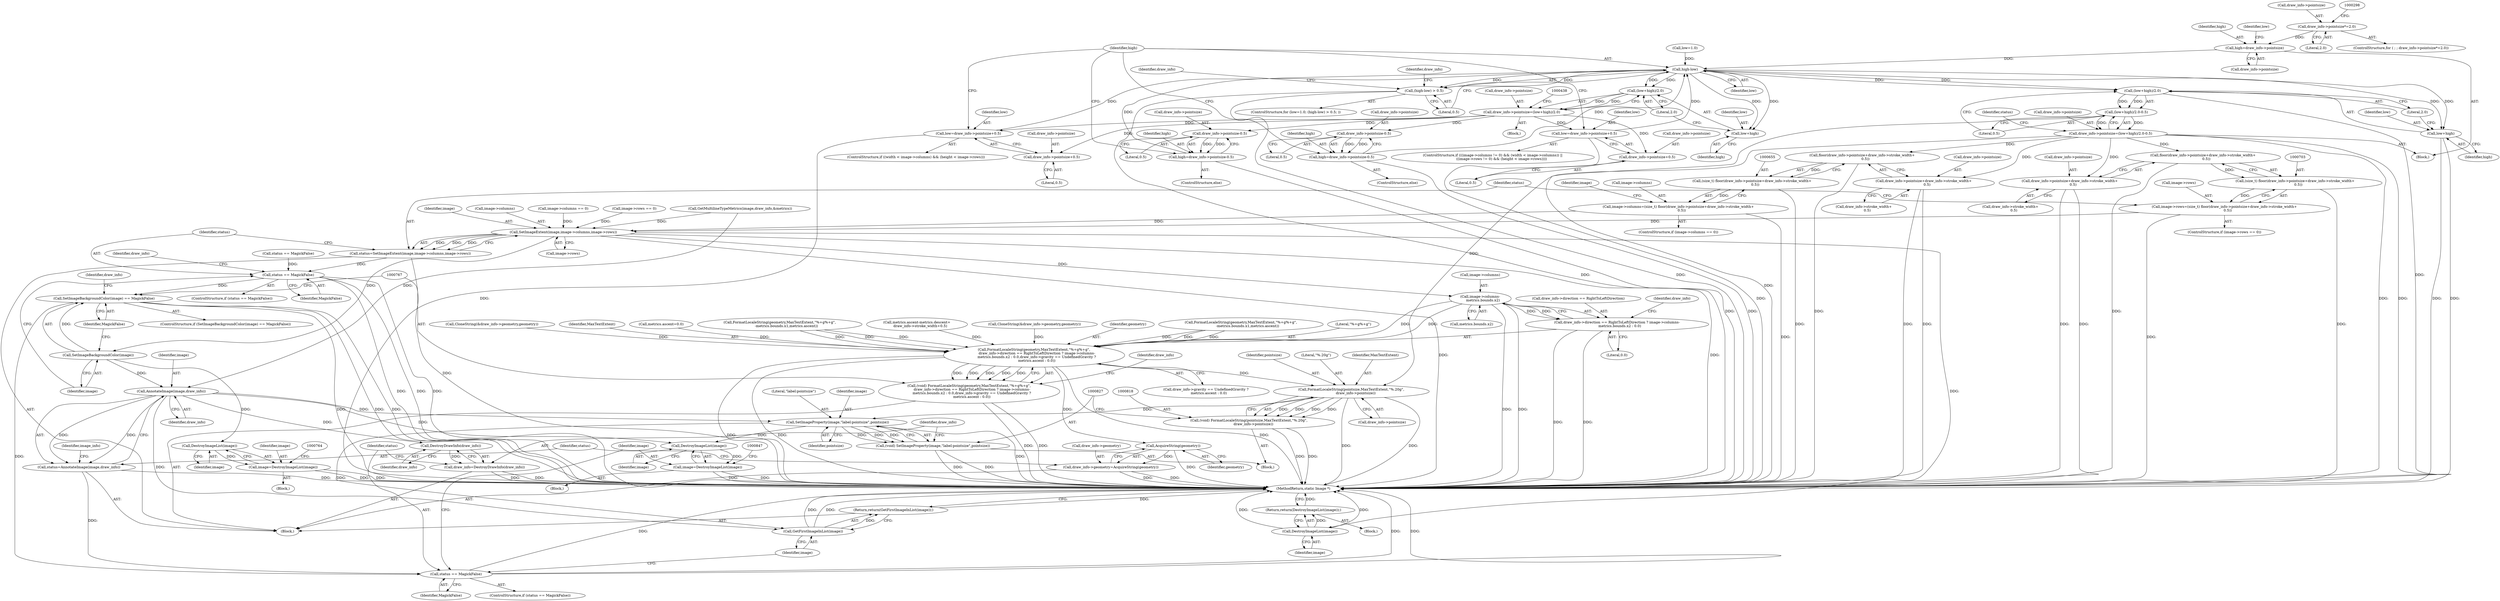 digraph "0_ImageMagick_aeff00de228bc5a158c2a975ab47845d8a1db456_0@pointer" {
"1000413" [label="(Call,high=draw_info->pointsize)"];
"1000291" [label="(Call,draw_info->pointsize*=2.0)"];
"1000423" [label="(Call,high-low)"];
"1000422" [label="(Call,(high-low) > 0.5)"];
"1000432" [label="(Call,(low+high)/2.0)"];
"1000428" [label="(Call,draw_info->pointsize=(low+high)/2.0)"];
"1000526" [label="(Call,low=draw_info->pointsize+0.5)"];
"1000528" [label="(Call,draw_info->pointsize+0.5)"];
"1000536" [label="(Call,draw_info->pointsize-0.5)"];
"1000534" [label="(Call,high=draw_info->pointsize-0.5)"];
"1000566" [label="(Call,low=draw_info->pointsize+0.5)"];
"1000568" [label="(Call,draw_info->pointsize+0.5)"];
"1000576" [label="(Call,draw_info->pointsize-0.5)"];
"1000574" [label="(Call,high=draw_info->pointsize-0.5)"];
"1000433" [label="(Call,low+high)"];
"1000586" [label="(Call,(low+high)/2.0)"];
"1000585" [label="(Call,(low+high)/2.0-0.5)"];
"1000581" [label="(Call,draw_info->pointsize=(low+high)/2.0-0.5)"];
"1000656" [label="(Call,floor(draw_info->pointsize+draw_info->stroke_width+\n      0.5))"];
"1000654" [label="(Call,(size_t) floor(draw_info->pointsize+draw_info->stroke_width+\n      0.5))"];
"1000650" [label="(Call,image->columns=(size_t) floor(draw_info->pointsize+draw_info->stroke_width+\n      0.5))"];
"1000716" [label="(Call,SetImageExtent(image,image->columns,image->rows))"];
"1000714" [label="(Call,status=SetImageExtent(image,image->columns,image->rows))"];
"1000725" [label="(Call,status == MagickFalse)"];
"1000743" [label="(Call,SetImageBackgroundColor(image) == MagickFalse)"];
"1000837" [label="(Call,status == MagickFalse)"];
"1000740" [label="(Call,DestroyImageList(image))"];
"1000739" [label="(Return,return(DestroyImageList(image));)"];
"1000744" [label="(Call,SetImageBackgroundColor(image))"];
"1000760" [label="(Call,DestroyImageList(image))"];
"1000758" [label="(Call,image=DestroyImageList(image))"];
"1000806" [label="(Call,AnnotateImage(image,draw_info))"];
"1000804" [label="(Call,status=AnnotateImage(image,draw_info))"];
"1000828" [label="(Call,SetImageProperty(image,\"label:pointsize\",pointsize))"];
"1000826" [label="(Call,(void) SetImageProperty(image,\"label:pointsize\",pointsize))"];
"1000843" [label="(Call,DestroyImageList(image))"];
"1000841" [label="(Call,image=DestroyImageList(image))"];
"1000850" [label="(Call,GetFirstImageInList(image))"];
"1000849" [label="(Return,return(GetFirstImageInList(image));)"];
"1000834" [label="(Call,DestroyDrawInfo(draw_info))"];
"1000832" [label="(Call,draw_info=DestroyDrawInfo(draw_info))"];
"1000778" [label="(Call,image->columns-\n     metrics.bounds.x2)"];
"1000768" [label="(Call,FormatLocaleString(geometry,MaxTextExtent,\"%+g%+g\",\n     draw_info->direction == RightToLeftDirection ? image->columns-\n     metrics.bounds.x2 : 0.0,draw_info->gravity == UndefinedGravity ?\n     metrics.ascent : 0.0))"];
"1000766" [label="(Call,(void) FormatLocaleString(geometry,MaxTextExtent,\"%+g%+g\",\n     draw_info->direction == RightToLeftDirection ? image->columns-\n     metrics.bounds.x2 : 0.0,draw_info->gravity == UndefinedGravity ?\n     metrics.ascent : 0.0))"];
"1000802" [label="(Call,AcquireString(geometry))"];
"1000798" [label="(Call,draw_info->geometry=AcquireString(geometry))"];
"1000819" [label="(Call,FormatLocaleString(pointsize,MaxTextExtent,\"%.20g\",\n        draw_info->pointsize))"];
"1000817" [label="(Call,(void) FormatLocaleString(pointsize,MaxTextExtent,\"%.20g\",\n        draw_info->pointsize))"];
"1000772" [label="(Call,draw_info->direction == RightToLeftDirection ? image->columns-\n     metrics.bounds.x2 : 0.0)"];
"1000657" [label="(Call,draw_info->pointsize+draw_info->stroke_width+\n      0.5)"];
"1000704" [label="(Call,floor(draw_info->pointsize+draw_info->stroke_width+\n      0.5))"];
"1000702" [label="(Call,(size_t) floor(draw_info->pointsize+draw_info->stroke_width+\n      0.5))"];
"1000698" [label="(Call,image->rows=(size_t) floor(draw_info->pointsize+draw_info->stroke_width+\n      0.5))"];
"1000705" [label="(Call,draw_info->pointsize+draw_info->stroke_width+\n      0.5)"];
"1000587" [label="(Call,low+high)"];
"1000714" [label="(Call,status=SetImageExtent(image,image->columns,image->rows))"];
"1000759" [label="(Identifier,image)"];
"1000693" [label="(Call,image->rows == 0)"];
"1000424" [label="(Identifier,high)"];
"1000537" [label="(Call,draw_info->pointsize)"];
"1000841" [label="(Call,image=DestroyImageList(image))"];
"1000415" [label="(Call,draw_info->pointsize)"];
"1000839" [label="(Identifier,MagickFalse)"];
"1000740" [label="(Call,DestroyImageList(image))"];
"1000745" [label="(Identifier,image)"];
"1000768" [label="(Call,FormatLocaleString(geometry,MaxTextExtent,\"%+g%+g\",\n     draw_info->direction == RightToLeftDirection ? image->columns-\n     metrics.bounds.x2 : 0.0,draw_info->gravity == UndefinedGravity ?\n     metrics.ascent : 0.0))"];
"1000290" [label="(ControlStructure,for ( ; ; draw_info->pointsize*=2.0))"];
"1000805" [label="(Identifier,status)"];
"1000594" [label="(Call,GetMultilineTypeMetrics(image,draw_info,&metrics))"];
"1000821" [label="(Identifier,MaxTextExtent)"];
"1000749" [label="(Identifier,draw_info)"];
"1000812" [label="(Identifier,image_info)"];
"1000413" [label="(Call,high=draw_info->pointsize)"];
"1000766" [label="(Call,(void) FormatLocaleString(geometry,MaxTextExtent,\"%+g%+g\",\n     draw_info->direction == RightToLeftDirection ? image->columns-\n     metrics.bounds.x2 : 0.0,draw_info->gravity == UndefinedGravity ?\n     metrics.ascent : 0.0))"];
"1000580" [label="(Literal,0.5)"];
"1000590" [label="(Literal,2.0)"];
"1000534" [label="(Call,high=draw_info->pointsize-0.5)"];
"1000727" [label="(Identifier,MagickFalse)"];
"1000658" [label="(Call,draw_info->pointsize)"];
"1000726" [label="(Identifier,status)"];
"1000746" [label="(Identifier,MagickFalse)"];
"1000817" [label="(Call,(void) FormatLocaleString(pointsize,MaxTextExtent,\"%.20g\",\n        draw_info->pointsize))"];
"1000295" [label="(Literal,2.0)"];
"1000791" [label="(Identifier,draw_info)"];
"1000106" [label="(Block,)"];
"1000829" [label="(Identifier,image)"];
"1000773" [label="(Call,draw_info->direction == RightToLeftDirection)"];
"1000699" [label="(Call,image->rows)"];
"1000831" [label="(Identifier,pointsize)"];
"1000716" [label="(Call,SetImageExtent(image,image->columns,image->rows))"];
"1000802" [label="(Call,AcquireString(geometry))"];
"1000569" [label="(Call,draw_info->pointsize)"];
"1000586" [label="(Call,(low+high)/2.0)"];
"1000291" [label="(Call,draw_info->pointsize*=2.0)"];
"1000730" [label="(Identifier,draw_info)"];
"1000840" [label="(Block,)"];
"1000573" [label="(ControlStructure,else)"];
"1000426" [label="(Literal,0.5)"];
"1000435" [label="(Identifier,high)"];
"1000815" [label="(Block,)"];
"1000771" [label="(Literal,\"%+g%+g\")"];
"1000851" [label="(Identifier,image)"];
"1000661" [label="(Call,draw_info->stroke_width+\n      0.5)"];
"1000787" [label="(Literal,0.0)"];
"1000533" [label="(ControlStructure,else)"];
"1000820" [label="(Identifier,pointsize)"];
"1000433" [label="(Call,low+high)"];
"1000758" [label="(Call,image=DestroyImageList(image))"];
"1000582" [label="(Call,draw_info->pointsize)"];
"1000422" [label="(Call,(high-low) > 0.5)"];
"1000460" [label="(Call,CloneString(&draw_info->geometry,geometry))"];
"1000742" [label="(ControlStructure,if (SetImageBackgroundColor(image) == MagickFalse))"];
"1000823" [label="(Call,draw_info->pointsize)"];
"1000414" [label="(Identifier,high)"];
"1000593" [label="(Identifier,status)"];
"1000698" [label="(Call,image->rows=(size_t) floor(draw_info->pointsize+draw_info->stroke_width+\n      0.5))"];
"1000669" [label="(Identifier,image)"];
"1000834" [label="(Call,DestroyDrawInfo(draw_info))"];
"1000743" [label="(Call,SetImageBackgroundColor(image) == MagickFalse)"];
"1000822" [label="(Literal,\"%.20g\")"];
"1000657" [label="(Call,draw_info->pointsize+draw_info->stroke_width+\n      0.5)"];
"1000588" [label="(Identifier,low)"];
"1000429" [label="(Call,draw_info->pointsize)"];
"1000826" [label="(Call,(void) SetImageProperty(image,\"label:pointsize\",pointsize))"];
"1000832" [label="(Call,draw_info=DestroyDrawInfo(draw_info))"];
"1000836" [label="(ControlStructure,if (status == MagickFalse))"];
"1000572" [label="(Literal,0.5)"];
"1000428" [label="(Call,draw_info->pointsize=(low+high)/2.0)"];
"1000770" [label="(Identifier,MaxTextExtent)"];
"1000591" [label="(Literal,0.5)"];
"1000803" [label="(Identifier,geometry)"];
"1000656" [label="(Call,floor(draw_info->pointsize+draw_info->stroke_width+\n      0.5))"];
"1000576" [label="(Call,draw_info->pointsize-0.5)"];
"1000747" [label="(Block,)"];
"1000432" [label="(Call,(low+high)/2.0)"];
"1000772" [label="(Call,draw_info->direction == RightToLeftDirection ? image->columns-\n     metrics.bounds.x2 : 0.0)"];
"1000808" [label="(Identifier,draw_info)"];
"1000540" [label="(Literal,0.5)"];
"1000741" [label="(Identifier,image)"];
"1000574" [label="(Call,high=draw_info->pointsize-0.5)"];
"1000585" [label="(Call,(low+high)/2.0-0.5)"];
"1000715" [label="(Identifier,status)"];
"1000843" [label="(Call,DestroyImageList(image))"];
"1000761" [label="(Identifier,image)"];
"1000788" [label="(Call,draw_info->gravity == UndefinedGravity ?\n     metrics.ascent : 0.0)"];
"1000804" [label="(Call,status=AnnotateImage(image,draw_info))"];
"1000724" [label="(ControlStructure,if (status == MagickFalse))"];
"1000782" [label="(Call,metrics.bounds.x2)"];
"1000800" [label="(Identifier,draw_info)"];
"1000692" [label="(ControlStructure,if (image->rows == 0))"];
"1000514" [label="(ControlStructure,if ((width < image->columns) && (height < image->rows)))"];
"1000535" [label="(Identifier,high)"];
"1000844" [label="(Identifier,image)"];
"1000567" [label="(Identifier,low)"];
"1000654" [label="(Call,(size_t) floor(draw_info->pointsize+draw_info->stroke_width+\n      0.5))"];
"1000427" [label="(Block,)"];
"1000436" [label="(Literal,2.0)"];
"1000651" [label="(Call,image->columns)"];
"1000837" [label="(Call,status == MagickFalse)"];
"1000587" [label="(Call,low+high)"];
"1000728" [label="(Block,)"];
"1000807" [label="(Identifier,image)"];
"1000717" [label="(Identifier,image)"];
"1000542" [label="(ControlStructure,if (((image->columns != 0) && (width < image->columns)) ||\n                ((image->rows != 0) && (height < image->rows))))"];
"1000739" [label="(Return,return(DestroyImageList(image));)"];
"1000709" [label="(Call,draw_info->stroke_width+\n      0.5)"];
"1000568" [label="(Call,draw_info->pointsize+0.5)"];
"1000838" [label="(Identifier,status)"];
"1000850" [label="(Call,GetFirstImageInList(image))"];
"1000292" [label="(Call,draw_info->pointsize)"];
"1000287" [label="(Block,)"];
"1000721" [label="(Call,image->rows)"];
"1000205" [label="(Call,metrics.ascent=0.0)"];
"1000581" [label="(Call,draw_info->pointsize=(low+high)/2.0-0.5)"];
"1000575" [label="(Identifier,high)"];
"1000744" [label="(Call,SetImageBackgroundColor(image))"];
"1000529" [label="(Call,draw_info->pointsize)"];
"1000420" [label="(Identifier,low)"];
"1000418" [label="(ControlStructure,for (low=1.0; (high-low) > 0.5; ))"];
"1000430" [label="(Identifier,draw_info)"];
"1000527" [label="(Identifier,low)"];
"1000828" [label="(Call,SetImageProperty(image,\"label:pointsize\",pointsize))"];
"1000806" [label="(Call,AnnotateImage(image,draw_info))"];
"1000718" [label="(Call,image->columns)"];
"1000425" [label="(Identifier,low)"];
"1000833" [label="(Identifier,draw_info)"];
"1000702" [label="(Call,(size_t) floor(draw_info->pointsize+draw_info->stroke_width+\n      0.5))"];
"1000760" [label="(Call,DestroyImageList(image))"];
"1000439" [label="(Call,FormatLocaleString(geometry,MaxTextExtent,\"%+g%+g\",\n            -metrics.bounds.x1,metrics.ascent))"];
"1000679" [label="(Call,metrics.ascent-metrics.descent+\n      draw_info->stroke_width+0.5)"];
"1000536" [label="(Call,draw_info->pointsize-0.5)"];
"1000644" [label="(ControlStructure,if (image->columns == 0))"];
"1000778" [label="(Call,image->columns-\n     metrics.bounds.x2)"];
"1000798" [label="(Call,draw_info->geometry=AcquireString(geometry))"];
"1000532" [label="(Literal,0.5)"];
"1000320" [label="(Call,CloneString(&draw_info->geometry,geometry))"];
"1000566" [label="(Call,low=draw_info->pointsize+0.5)"];
"1000583" [label="(Identifier,draw_info)"];
"1000849" [label="(Return,return(GetFirstImageInList(image));)"];
"1000706" [label="(Call,draw_info->pointsize)"];
"1000650" [label="(Call,image->columns=(size_t) floor(draw_info->pointsize+draw_info->stroke_width+\n      0.5))"];
"1000419" [label="(Call,low=1.0)"];
"1000779" [label="(Call,image->columns)"];
"1000830" [label="(Literal,\"label:pointsize\")"];
"1000434" [label="(Identifier,low)"];
"1000526" [label="(Call,low=draw_info->pointsize+0.5)"];
"1000852" [label="(MethodReturn,static Image *)"];
"1000799" [label="(Call,draw_info->geometry)"];
"1000769" [label="(Identifier,geometry)"];
"1000835" [label="(Identifier,draw_info)"];
"1000299" [label="(Call,FormatLocaleString(geometry,MaxTextExtent,\"%+g%+g\",\n            -metrics.bounds.x1,metrics.ascent))"];
"1000528" [label="(Call,draw_info->pointsize+0.5)"];
"1000819" [label="(Call,FormatLocaleString(pointsize,MaxTextExtent,\"%.20g\",\n        draw_info->pointsize))"];
"1000842" [label="(Identifier,image)"];
"1000705" [label="(Call,draw_info->pointsize+draw_info->stroke_width+\n      0.5)"];
"1000600" [label="(Call,status == MagickFalse)"];
"1000645" [label="(Call,image->columns == 0)"];
"1000423" [label="(Call,high-low)"];
"1000589" [label="(Identifier,high)"];
"1000704" [label="(Call,floor(draw_info->pointsize+draw_info->stroke_width+\n      0.5))"];
"1000577" [label="(Call,draw_info->pointsize)"];
"1000725" [label="(Call,status == MagickFalse)"];
"1000413" -> "1000287"  [label="AST: "];
"1000413" -> "1000415"  [label="CFG: "];
"1000414" -> "1000413"  [label="AST: "];
"1000415" -> "1000413"  [label="AST: "];
"1000420" -> "1000413"  [label="CFG: "];
"1000291" -> "1000413"  [label="DDG: "];
"1000413" -> "1000423"  [label="DDG: "];
"1000291" -> "1000290"  [label="AST: "];
"1000291" -> "1000295"  [label="CFG: "];
"1000292" -> "1000291"  [label="AST: "];
"1000295" -> "1000291"  [label="AST: "];
"1000298" -> "1000291"  [label="CFG: "];
"1000423" -> "1000422"  [label="AST: "];
"1000423" -> "1000425"  [label="CFG: "];
"1000424" -> "1000423"  [label="AST: "];
"1000425" -> "1000423"  [label="AST: "];
"1000426" -> "1000423"  [label="CFG: "];
"1000423" -> "1000422"  [label="DDG: "];
"1000423" -> "1000422"  [label="DDG: "];
"1000574" -> "1000423"  [label="DDG: "];
"1000534" -> "1000423"  [label="DDG: "];
"1000419" -> "1000423"  [label="DDG: "];
"1000566" -> "1000423"  [label="DDG: "];
"1000526" -> "1000423"  [label="DDG: "];
"1000423" -> "1000432"  [label="DDG: "];
"1000423" -> "1000432"  [label="DDG: "];
"1000423" -> "1000433"  [label="DDG: "];
"1000423" -> "1000433"  [label="DDG: "];
"1000423" -> "1000586"  [label="DDG: "];
"1000423" -> "1000586"  [label="DDG: "];
"1000423" -> "1000587"  [label="DDG: "];
"1000423" -> "1000587"  [label="DDG: "];
"1000422" -> "1000418"  [label="AST: "];
"1000422" -> "1000426"  [label="CFG: "];
"1000426" -> "1000422"  [label="AST: "];
"1000430" -> "1000422"  [label="CFG: "];
"1000583" -> "1000422"  [label="CFG: "];
"1000422" -> "1000852"  [label="DDG: "];
"1000422" -> "1000852"  [label="DDG: "];
"1000432" -> "1000428"  [label="AST: "];
"1000432" -> "1000436"  [label="CFG: "];
"1000433" -> "1000432"  [label="AST: "];
"1000436" -> "1000432"  [label="AST: "];
"1000428" -> "1000432"  [label="CFG: "];
"1000432" -> "1000428"  [label="DDG: "];
"1000432" -> "1000428"  [label="DDG: "];
"1000428" -> "1000427"  [label="AST: "];
"1000429" -> "1000428"  [label="AST: "];
"1000438" -> "1000428"  [label="CFG: "];
"1000428" -> "1000526"  [label="DDG: "];
"1000428" -> "1000528"  [label="DDG: "];
"1000428" -> "1000536"  [label="DDG: "];
"1000428" -> "1000566"  [label="DDG: "];
"1000428" -> "1000568"  [label="DDG: "];
"1000428" -> "1000576"  [label="DDG: "];
"1000526" -> "1000514"  [label="AST: "];
"1000526" -> "1000528"  [label="CFG: "];
"1000527" -> "1000526"  [label="AST: "];
"1000528" -> "1000526"  [label="AST: "];
"1000424" -> "1000526"  [label="CFG: "];
"1000526" -> "1000852"  [label="DDG: "];
"1000528" -> "1000532"  [label="CFG: "];
"1000529" -> "1000528"  [label="AST: "];
"1000532" -> "1000528"  [label="AST: "];
"1000536" -> "1000534"  [label="AST: "];
"1000536" -> "1000540"  [label="CFG: "];
"1000537" -> "1000536"  [label="AST: "];
"1000540" -> "1000536"  [label="AST: "];
"1000534" -> "1000536"  [label="CFG: "];
"1000536" -> "1000534"  [label="DDG: "];
"1000536" -> "1000534"  [label="DDG: "];
"1000534" -> "1000533"  [label="AST: "];
"1000535" -> "1000534"  [label="AST: "];
"1000424" -> "1000534"  [label="CFG: "];
"1000534" -> "1000852"  [label="DDG: "];
"1000566" -> "1000542"  [label="AST: "];
"1000566" -> "1000568"  [label="CFG: "];
"1000567" -> "1000566"  [label="AST: "];
"1000568" -> "1000566"  [label="AST: "];
"1000424" -> "1000566"  [label="CFG: "];
"1000566" -> "1000852"  [label="DDG: "];
"1000568" -> "1000572"  [label="CFG: "];
"1000569" -> "1000568"  [label="AST: "];
"1000572" -> "1000568"  [label="AST: "];
"1000576" -> "1000574"  [label="AST: "];
"1000576" -> "1000580"  [label="CFG: "];
"1000577" -> "1000576"  [label="AST: "];
"1000580" -> "1000576"  [label="AST: "];
"1000574" -> "1000576"  [label="CFG: "];
"1000576" -> "1000574"  [label="DDG: "];
"1000576" -> "1000574"  [label="DDG: "];
"1000574" -> "1000573"  [label="AST: "];
"1000575" -> "1000574"  [label="AST: "];
"1000424" -> "1000574"  [label="CFG: "];
"1000574" -> "1000852"  [label="DDG: "];
"1000433" -> "1000435"  [label="CFG: "];
"1000434" -> "1000433"  [label="AST: "];
"1000435" -> "1000433"  [label="AST: "];
"1000436" -> "1000433"  [label="CFG: "];
"1000586" -> "1000585"  [label="AST: "];
"1000586" -> "1000590"  [label="CFG: "];
"1000587" -> "1000586"  [label="AST: "];
"1000590" -> "1000586"  [label="AST: "];
"1000591" -> "1000586"  [label="CFG: "];
"1000586" -> "1000852"  [label="DDG: "];
"1000586" -> "1000585"  [label="DDG: "];
"1000586" -> "1000585"  [label="DDG: "];
"1000585" -> "1000581"  [label="AST: "];
"1000585" -> "1000591"  [label="CFG: "];
"1000591" -> "1000585"  [label="AST: "];
"1000581" -> "1000585"  [label="CFG: "];
"1000585" -> "1000852"  [label="DDG: "];
"1000585" -> "1000581"  [label="DDG: "];
"1000585" -> "1000581"  [label="DDG: "];
"1000581" -> "1000287"  [label="AST: "];
"1000582" -> "1000581"  [label="AST: "];
"1000593" -> "1000581"  [label="CFG: "];
"1000581" -> "1000852"  [label="DDG: "];
"1000581" -> "1000852"  [label="DDG: "];
"1000581" -> "1000656"  [label="DDG: "];
"1000581" -> "1000657"  [label="DDG: "];
"1000581" -> "1000704"  [label="DDG: "];
"1000581" -> "1000705"  [label="DDG: "];
"1000581" -> "1000819"  [label="DDG: "];
"1000656" -> "1000654"  [label="AST: "];
"1000656" -> "1000657"  [label="CFG: "];
"1000657" -> "1000656"  [label="AST: "];
"1000654" -> "1000656"  [label="CFG: "];
"1000656" -> "1000852"  [label="DDG: "];
"1000656" -> "1000654"  [label="DDG: "];
"1000654" -> "1000650"  [label="AST: "];
"1000655" -> "1000654"  [label="AST: "];
"1000650" -> "1000654"  [label="CFG: "];
"1000654" -> "1000852"  [label="DDG: "];
"1000654" -> "1000650"  [label="DDG: "];
"1000650" -> "1000644"  [label="AST: "];
"1000651" -> "1000650"  [label="AST: "];
"1000669" -> "1000650"  [label="CFG: "];
"1000650" -> "1000852"  [label="DDG: "];
"1000650" -> "1000716"  [label="DDG: "];
"1000716" -> "1000714"  [label="AST: "];
"1000716" -> "1000721"  [label="CFG: "];
"1000717" -> "1000716"  [label="AST: "];
"1000718" -> "1000716"  [label="AST: "];
"1000721" -> "1000716"  [label="AST: "];
"1000714" -> "1000716"  [label="CFG: "];
"1000716" -> "1000852"  [label="DDG: "];
"1000716" -> "1000852"  [label="DDG: "];
"1000716" -> "1000714"  [label="DDG: "];
"1000716" -> "1000714"  [label="DDG: "];
"1000716" -> "1000714"  [label="DDG: "];
"1000594" -> "1000716"  [label="DDG: "];
"1000645" -> "1000716"  [label="DDG: "];
"1000698" -> "1000716"  [label="DDG: "];
"1000693" -> "1000716"  [label="DDG: "];
"1000716" -> "1000740"  [label="DDG: "];
"1000716" -> "1000744"  [label="DDG: "];
"1000716" -> "1000778"  [label="DDG: "];
"1000714" -> "1000106"  [label="AST: "];
"1000715" -> "1000714"  [label="AST: "];
"1000726" -> "1000714"  [label="CFG: "];
"1000714" -> "1000852"  [label="DDG: "];
"1000714" -> "1000725"  [label="DDG: "];
"1000725" -> "1000724"  [label="AST: "];
"1000725" -> "1000727"  [label="CFG: "];
"1000726" -> "1000725"  [label="AST: "];
"1000727" -> "1000725"  [label="AST: "];
"1000730" -> "1000725"  [label="CFG: "];
"1000745" -> "1000725"  [label="CFG: "];
"1000725" -> "1000852"  [label="DDG: "];
"1000725" -> "1000852"  [label="DDG: "];
"1000725" -> "1000852"  [label="DDG: "];
"1000600" -> "1000725"  [label="DDG: "];
"1000725" -> "1000743"  [label="DDG: "];
"1000743" -> "1000742"  [label="AST: "];
"1000743" -> "1000746"  [label="CFG: "];
"1000744" -> "1000743"  [label="AST: "];
"1000746" -> "1000743"  [label="AST: "];
"1000749" -> "1000743"  [label="CFG: "];
"1000767" -> "1000743"  [label="CFG: "];
"1000743" -> "1000852"  [label="DDG: "];
"1000743" -> "1000852"  [label="DDG: "];
"1000743" -> "1000852"  [label="DDG: "];
"1000744" -> "1000743"  [label="DDG: "];
"1000743" -> "1000837"  [label="DDG: "];
"1000837" -> "1000836"  [label="AST: "];
"1000837" -> "1000839"  [label="CFG: "];
"1000838" -> "1000837"  [label="AST: "];
"1000839" -> "1000837"  [label="AST: "];
"1000842" -> "1000837"  [label="CFG: "];
"1000851" -> "1000837"  [label="CFG: "];
"1000837" -> "1000852"  [label="DDG: "];
"1000837" -> "1000852"  [label="DDG: "];
"1000837" -> "1000852"  [label="DDG: "];
"1000804" -> "1000837"  [label="DDG: "];
"1000740" -> "1000739"  [label="AST: "];
"1000740" -> "1000741"  [label="CFG: "];
"1000741" -> "1000740"  [label="AST: "];
"1000739" -> "1000740"  [label="CFG: "];
"1000740" -> "1000852"  [label="DDG: "];
"1000740" -> "1000852"  [label="DDG: "];
"1000740" -> "1000739"  [label="DDG: "];
"1000739" -> "1000728"  [label="AST: "];
"1000852" -> "1000739"  [label="CFG: "];
"1000739" -> "1000852"  [label="DDG: "];
"1000744" -> "1000745"  [label="CFG: "];
"1000745" -> "1000744"  [label="AST: "];
"1000746" -> "1000744"  [label="CFG: "];
"1000744" -> "1000760"  [label="DDG: "];
"1000744" -> "1000806"  [label="DDG: "];
"1000760" -> "1000758"  [label="AST: "];
"1000760" -> "1000761"  [label="CFG: "];
"1000761" -> "1000760"  [label="AST: "];
"1000758" -> "1000760"  [label="CFG: "];
"1000760" -> "1000758"  [label="DDG: "];
"1000758" -> "1000747"  [label="AST: "];
"1000759" -> "1000758"  [label="AST: "];
"1000764" -> "1000758"  [label="CFG: "];
"1000758" -> "1000852"  [label="DDG: "];
"1000758" -> "1000852"  [label="DDG: "];
"1000806" -> "1000804"  [label="AST: "];
"1000806" -> "1000808"  [label="CFG: "];
"1000807" -> "1000806"  [label="AST: "];
"1000808" -> "1000806"  [label="AST: "];
"1000804" -> "1000806"  [label="CFG: "];
"1000806" -> "1000804"  [label="DDG: "];
"1000806" -> "1000804"  [label="DDG: "];
"1000594" -> "1000806"  [label="DDG: "];
"1000806" -> "1000828"  [label="DDG: "];
"1000806" -> "1000834"  [label="DDG: "];
"1000806" -> "1000843"  [label="DDG: "];
"1000806" -> "1000850"  [label="DDG: "];
"1000804" -> "1000106"  [label="AST: "];
"1000805" -> "1000804"  [label="AST: "];
"1000812" -> "1000804"  [label="CFG: "];
"1000804" -> "1000852"  [label="DDG: "];
"1000828" -> "1000826"  [label="AST: "];
"1000828" -> "1000831"  [label="CFG: "];
"1000829" -> "1000828"  [label="AST: "];
"1000830" -> "1000828"  [label="AST: "];
"1000831" -> "1000828"  [label="AST: "];
"1000826" -> "1000828"  [label="CFG: "];
"1000828" -> "1000852"  [label="DDG: "];
"1000828" -> "1000826"  [label="DDG: "];
"1000828" -> "1000826"  [label="DDG: "];
"1000828" -> "1000826"  [label="DDG: "];
"1000819" -> "1000828"  [label="DDG: "];
"1000828" -> "1000843"  [label="DDG: "];
"1000828" -> "1000850"  [label="DDG: "];
"1000826" -> "1000815"  [label="AST: "];
"1000827" -> "1000826"  [label="AST: "];
"1000833" -> "1000826"  [label="CFG: "];
"1000826" -> "1000852"  [label="DDG: "];
"1000826" -> "1000852"  [label="DDG: "];
"1000843" -> "1000841"  [label="AST: "];
"1000843" -> "1000844"  [label="CFG: "];
"1000844" -> "1000843"  [label="AST: "];
"1000841" -> "1000843"  [label="CFG: "];
"1000843" -> "1000841"  [label="DDG: "];
"1000841" -> "1000840"  [label="AST: "];
"1000842" -> "1000841"  [label="AST: "];
"1000847" -> "1000841"  [label="CFG: "];
"1000841" -> "1000852"  [label="DDG: "];
"1000841" -> "1000852"  [label="DDG: "];
"1000850" -> "1000849"  [label="AST: "];
"1000850" -> "1000851"  [label="CFG: "];
"1000851" -> "1000850"  [label="AST: "];
"1000849" -> "1000850"  [label="CFG: "];
"1000850" -> "1000852"  [label="DDG: "];
"1000850" -> "1000852"  [label="DDG: "];
"1000850" -> "1000849"  [label="DDG: "];
"1000849" -> "1000106"  [label="AST: "];
"1000852" -> "1000849"  [label="CFG: "];
"1000849" -> "1000852"  [label="DDG: "];
"1000834" -> "1000832"  [label="AST: "];
"1000834" -> "1000835"  [label="CFG: "];
"1000835" -> "1000834"  [label="AST: "];
"1000832" -> "1000834"  [label="CFG: "];
"1000834" -> "1000832"  [label="DDG: "];
"1000832" -> "1000106"  [label="AST: "];
"1000833" -> "1000832"  [label="AST: "];
"1000838" -> "1000832"  [label="CFG: "];
"1000832" -> "1000852"  [label="DDG: "];
"1000832" -> "1000852"  [label="DDG: "];
"1000778" -> "1000772"  [label="AST: "];
"1000778" -> "1000782"  [label="CFG: "];
"1000779" -> "1000778"  [label="AST: "];
"1000782" -> "1000778"  [label="AST: "];
"1000772" -> "1000778"  [label="CFG: "];
"1000778" -> "1000852"  [label="DDG: "];
"1000778" -> "1000852"  [label="DDG: "];
"1000778" -> "1000768"  [label="DDG: "];
"1000778" -> "1000768"  [label="DDG: "];
"1000778" -> "1000772"  [label="DDG: "];
"1000778" -> "1000772"  [label="DDG: "];
"1000768" -> "1000766"  [label="AST: "];
"1000768" -> "1000788"  [label="CFG: "];
"1000769" -> "1000768"  [label="AST: "];
"1000770" -> "1000768"  [label="AST: "];
"1000771" -> "1000768"  [label="AST: "];
"1000772" -> "1000768"  [label="AST: "];
"1000788" -> "1000768"  [label="AST: "];
"1000766" -> "1000768"  [label="CFG: "];
"1000768" -> "1000852"  [label="DDG: "];
"1000768" -> "1000852"  [label="DDG: "];
"1000768" -> "1000852"  [label="DDG: "];
"1000768" -> "1000766"  [label="DDG: "];
"1000768" -> "1000766"  [label="DDG: "];
"1000768" -> "1000766"  [label="DDG: "];
"1000768" -> "1000766"  [label="DDG: "];
"1000768" -> "1000766"  [label="DDG: "];
"1000460" -> "1000768"  [label="DDG: "];
"1000439" -> "1000768"  [label="DDG: "];
"1000439" -> "1000768"  [label="DDG: "];
"1000439" -> "1000768"  [label="DDG: "];
"1000299" -> "1000768"  [label="DDG: "];
"1000299" -> "1000768"  [label="DDG: "];
"1000299" -> "1000768"  [label="DDG: "];
"1000320" -> "1000768"  [label="DDG: "];
"1000679" -> "1000768"  [label="DDG: "];
"1000205" -> "1000768"  [label="DDG: "];
"1000768" -> "1000802"  [label="DDG: "];
"1000768" -> "1000819"  [label="DDG: "];
"1000766" -> "1000106"  [label="AST: "];
"1000767" -> "1000766"  [label="AST: "];
"1000800" -> "1000766"  [label="CFG: "];
"1000766" -> "1000852"  [label="DDG: "];
"1000766" -> "1000852"  [label="DDG: "];
"1000802" -> "1000798"  [label="AST: "];
"1000802" -> "1000803"  [label="CFG: "];
"1000803" -> "1000802"  [label="AST: "];
"1000798" -> "1000802"  [label="CFG: "];
"1000802" -> "1000852"  [label="DDG: "];
"1000802" -> "1000798"  [label="DDG: "];
"1000798" -> "1000106"  [label="AST: "];
"1000799" -> "1000798"  [label="AST: "];
"1000805" -> "1000798"  [label="CFG: "];
"1000798" -> "1000852"  [label="DDG: "];
"1000798" -> "1000852"  [label="DDG: "];
"1000819" -> "1000817"  [label="AST: "];
"1000819" -> "1000823"  [label="CFG: "];
"1000820" -> "1000819"  [label="AST: "];
"1000821" -> "1000819"  [label="AST: "];
"1000822" -> "1000819"  [label="AST: "];
"1000823" -> "1000819"  [label="AST: "];
"1000817" -> "1000819"  [label="CFG: "];
"1000819" -> "1000852"  [label="DDG: "];
"1000819" -> "1000852"  [label="DDG: "];
"1000819" -> "1000817"  [label="DDG: "];
"1000819" -> "1000817"  [label="DDG: "];
"1000819" -> "1000817"  [label="DDG: "];
"1000819" -> "1000817"  [label="DDG: "];
"1000817" -> "1000815"  [label="AST: "];
"1000818" -> "1000817"  [label="AST: "];
"1000827" -> "1000817"  [label="CFG: "];
"1000817" -> "1000852"  [label="DDG: "];
"1000817" -> "1000852"  [label="DDG: "];
"1000772" -> "1000787"  [label="CFG: "];
"1000773" -> "1000772"  [label="AST: "];
"1000787" -> "1000772"  [label="AST: "];
"1000791" -> "1000772"  [label="CFG: "];
"1000772" -> "1000852"  [label="DDG: "];
"1000772" -> "1000852"  [label="DDG: "];
"1000657" -> "1000661"  [label="CFG: "];
"1000658" -> "1000657"  [label="AST: "];
"1000661" -> "1000657"  [label="AST: "];
"1000657" -> "1000852"  [label="DDG: "];
"1000657" -> "1000852"  [label="DDG: "];
"1000704" -> "1000702"  [label="AST: "];
"1000704" -> "1000705"  [label="CFG: "];
"1000705" -> "1000704"  [label="AST: "];
"1000702" -> "1000704"  [label="CFG: "];
"1000704" -> "1000852"  [label="DDG: "];
"1000704" -> "1000702"  [label="DDG: "];
"1000702" -> "1000698"  [label="AST: "];
"1000703" -> "1000702"  [label="AST: "];
"1000698" -> "1000702"  [label="CFG: "];
"1000702" -> "1000852"  [label="DDG: "];
"1000702" -> "1000698"  [label="DDG: "];
"1000698" -> "1000692"  [label="AST: "];
"1000699" -> "1000698"  [label="AST: "];
"1000715" -> "1000698"  [label="CFG: "];
"1000698" -> "1000852"  [label="DDG: "];
"1000705" -> "1000709"  [label="CFG: "];
"1000706" -> "1000705"  [label="AST: "];
"1000709" -> "1000705"  [label="AST: "];
"1000705" -> "1000852"  [label="DDG: "];
"1000705" -> "1000852"  [label="DDG: "];
"1000587" -> "1000589"  [label="CFG: "];
"1000588" -> "1000587"  [label="AST: "];
"1000589" -> "1000587"  [label="AST: "];
"1000590" -> "1000587"  [label="CFG: "];
"1000587" -> "1000852"  [label="DDG: "];
"1000587" -> "1000852"  [label="DDG: "];
}
